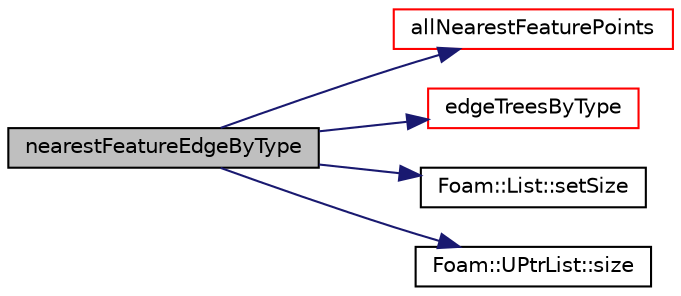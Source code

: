 digraph "nearestFeatureEdgeByType"
{
  bgcolor="transparent";
  edge [fontname="Helvetica",fontsize="10",labelfontname="Helvetica",labelfontsize="10"];
  node [fontname="Helvetica",fontsize="10",shape=record];
  rankdir="LR";
  Node896 [label="nearestFeatureEdgeByType",height=0.2,width=0.4,color="black", fillcolor="grey75", style="filled", fontcolor="black"];
  Node896 -> Node897 [color="midnightblue",fontsize="10",style="solid",fontname="Helvetica"];
  Node897 [label="allNearestFeaturePoints",height=0.2,width=0.4,color="red",URL="$a22549.html#a3d27f2ecec0771445021daad5c682975",tooltip="Find all the feature points within searchDistSqr of sample. "];
  Node896 -> Node907 [color="midnightblue",fontsize="10",style="solid",fontname="Helvetica"];
  Node907 [label="edgeTreesByType",height=0.2,width=0.4,color="red",URL="$a22549.html#afa97552d0c5faeb838d8dea82fded8ea",tooltip="Demand driven construction of octree for boundary edges by type. "];
  Node896 -> Node909 [color="midnightblue",fontsize="10",style="solid",fontname="Helvetica"];
  Node909 [label="Foam::List::setSize",height=0.2,width=0.4,color="black",URL="$a26833.html#aedb985ffeaf1bdbfeccc2a8730405703",tooltip="Reset size of List. "];
  Node896 -> Node910 [color="midnightblue",fontsize="10",style="solid",fontname="Helvetica"];
  Node910 [label="Foam::UPtrList::size",height=0.2,width=0.4,color="black",URL="$a27101.html#a47b3bf30da1eb3ab8076b5fbe00e0494",tooltip="Return the number of elements in the UPtrList. "];
}
